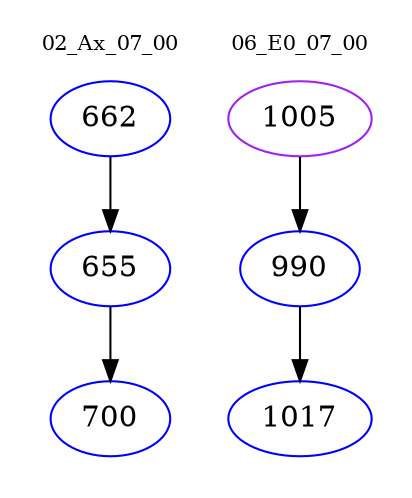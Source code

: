 digraph{
subgraph cluster_0 {
color = white
label = "02_Ax_07_00";
fontsize=10;
T0_662 [label="662", color="blue"]
T0_662 -> T0_655 [color="black"]
T0_655 [label="655", color="blue"]
T0_655 -> T0_700 [color="black"]
T0_700 [label="700", color="blue"]
}
subgraph cluster_1 {
color = white
label = "06_E0_07_00";
fontsize=10;
T1_1005 [label="1005", color="purple"]
T1_1005 -> T1_990 [color="black"]
T1_990 [label="990", color="blue"]
T1_990 -> T1_1017 [color="black"]
T1_1017 [label="1017", color="blue"]
}
}
